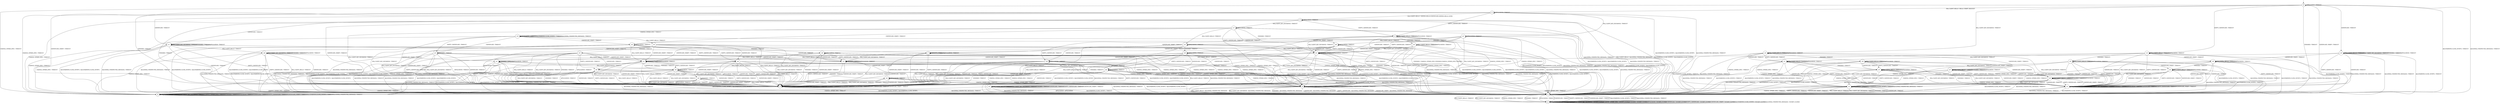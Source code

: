 digraph g {

	s0 [shape="circle" label="s0"];
	s1 [shape="circle" label="s1"];
	s2 [shape="circle" label="s2"];
	s3 [shape="circle" label="s3"];
	s4 [shape="circle" label="s4"];
	s5 [shape="circle" label="s5"];
	s6 [shape="circle" label="s6"];
	s7 [shape="circle" label="s7"];
	s8 [shape="circle" label="s8"];
	s9 [shape="circle" label="s9"];
	s10 [shape="circle" label="s10"];
	s11 [shape="circle" label="s11"];
	s12 [shape="circle" label="s12"];
	s13 [shape="circle" label="s13"];
	s14 [shape="circle" label="s14"];
	s15 [shape="circle" label="s15"];
	s16 [shape="circle" label="s16"];
	s17 [shape="circle" label="s17"];
	s18 [shape="circle" label="s18"];
	s19 [shape="circle" label="s19"];
	s20 [shape="circle" label="s20"];
	s21 [shape="circle" label="s21"];
	s22 [shape="circle" label="s22"];
	s23 [shape="circle" label="s23"];
	s24 [shape="circle" label="s24"];
	s25 [shape="circle" label="s25"];
	s26 [shape="circle" label="s26"];
	s27 [shape="circle" label="s27"];
	s28 [shape="circle" label="s28"];
	s29 [shape="circle" label="s29"];
	s30 [shape="circle" label="s30"];
	s31 [shape="circle" label="s31"];
	s32 [shape="circle" label="s32"];
	s33 [shape="circle" label="s33"];
	s34 [shape="circle" label="s34"];
	s35 [shape="circle" label="s35"];
	s36 [shape="circle" label="s36"];
	s37 [shape="circle" label="s37"];
	s38 [shape="circle" label="s38"];
	s39 [shape="circle" label="s39"];
	s40 [shape="circle" label="s40"];
	s41 [shape="circle" label="s41"];
	s42 [shape="circle" label="s42"];
	s43 [shape="circle" label="s43"];
	s44 [shape="circle" label="s44"];
	s45 [shape="circle" label="s45"];
	s46 [shape="circle" label="s46"];
	s47 [shape="circle" label="s47"];
	s48 [shape="circle" label="s48"];
	s0 -> s1 [label="RSA_CLIENT_HELLO / HELLO_VERIFY_REQUEST"];
	s0 -> s10 [label="RSA_CLIENT_KEY_EXCHANGE / TIMEOUT"];
	s0 -> s9 [label="CHANGE_CIPHER_SPEC / TIMEOUT"];
	s0 -> s13 [label="FINISHED / TIMEOUT"];
	s0 -> s0 [label="APPLICATION / TIMEOUT"];
	s0 -> s16 [label="CERTIFICATE / TIMEOUT"];
	s0 -> s14 [label="EMPTY_CERTIFICATE / TIMEOUT"];
	s0 -> s13 [label="CERTIFICATE_VERIFY / TIMEOUT"];
	s0 -> s3 [label="Alert(WARNING,CLOSE_NOTIFY) / TIMEOUT"];
	s0 -> s3 [label="Alert(FATAL,UNEXPECTED_MESSAGE) / TIMEOUT"];
	s1 -> s2 [label="RSA_CLIENT_HELLO / SERVER_HELLO,CERTIFICATE,SERVER_HELLO_DONE"];
	s1 -> s15 [label="RSA_CLIENT_KEY_EXCHANGE / TIMEOUT"];
	s1 -> s9 [label="CHANGE_CIPHER_SPEC / TIMEOUT"];
	s1 -> s8 [label="FINISHED / TIMEOUT"];
	s1 -> s1 [label="APPLICATION / TIMEOUT"];
	s1 -> s11 [label="CERTIFICATE / TIMEOUT"];
	s1 -> s5 [label="EMPTY_CERTIFICATE / TIMEOUT"];
	s1 -> s8 [label="CERTIFICATE_VERIFY / TIMEOUT"];
	s1 -> s3 [label="Alert(WARNING,CLOSE_NOTIFY) / Alert(WARNING,CLOSE_NOTIFY)"];
	s1 -> s3 [label="Alert(FATAL,UNEXPECTED_MESSAGE) / TIMEOUT"];
	s2 -> s3 [label="RSA_CLIENT_HELLO / Alert(FATAL,UNEXPECTED_MESSAGE)"];
	s2 -> s17 [label="RSA_CLIENT_KEY_EXCHANGE / TIMEOUT"];
	s2 -> s9 [label="CHANGE_CIPHER_SPEC / TIMEOUT"];
	s2 -> s8 [label="FINISHED / TIMEOUT"];
	s2 -> s2 [label="APPLICATION / TIMEOUT"];
	s2 -> s11 [label="CERTIFICATE / TIMEOUT"];
	s2 -> s5 [label="EMPTY_CERTIFICATE / TIMEOUT"];
	s2 -> s8 [label="CERTIFICATE_VERIFY / TIMEOUT"];
	s2 -> s3 [label="Alert(WARNING,CLOSE_NOTIFY) / Alert(WARNING,CLOSE_NOTIFY)"];
	s2 -> s3 [label="Alert(FATAL,UNEXPECTED_MESSAGE) / TIMEOUT"];
	s3 -> s4 [label="RSA_CLIENT_HELLO / TIMEOUT"];
	s3 -> s4 [label="RSA_CLIENT_KEY_EXCHANGE / TIMEOUT"];
	s3 -> s4 [label="CHANGE_CIPHER_SPEC / TIMEOUT"];
	s3 -> s4 [label="FINISHED / TIMEOUT"];
	s3 -> s4 [label="APPLICATION / TIMEOUT"];
	s3 -> s4 [label="CERTIFICATE / TIMEOUT"];
	s3 -> s4 [label="EMPTY_CERTIFICATE / TIMEOUT"];
	s3 -> s4 [label="CERTIFICATE_VERIFY / TIMEOUT"];
	s3 -> s4 [label="Alert(WARNING,CLOSE_NOTIFY) / TIMEOUT"];
	s3 -> s4 [label="Alert(FATAL,UNEXPECTED_MESSAGE) / TIMEOUT"];
	s4 -> s4 [label="RSA_CLIENT_HELLO / SOCKET_CLOSED"];
	s4 -> s4 [label="RSA_CLIENT_KEY_EXCHANGE / SOCKET_CLOSED"];
	s4 -> s4 [label="CHANGE_CIPHER_SPEC / SOCKET_CLOSED"];
	s4 -> s4 [label="FINISHED / SOCKET_CLOSED"];
	s4 -> s4 [label="APPLICATION / SOCKET_CLOSED"];
	s4 -> s4 [label="CERTIFICATE / SOCKET_CLOSED"];
	s4 -> s4 [label="EMPTY_CERTIFICATE / SOCKET_CLOSED"];
	s4 -> s4 [label="CERTIFICATE_VERIFY / SOCKET_CLOSED"];
	s4 -> s4 [label="Alert(WARNING,CLOSE_NOTIFY) / SOCKET_CLOSED"];
	s4 -> s4 [label="Alert(FATAL,UNEXPECTED_MESSAGE) / SOCKET_CLOSED"];
	s5 -> s5 [label="RSA_CLIENT_HELLO / TIMEOUT"];
	s5 -> s22 [label="RSA_CLIENT_KEY_EXCHANGE / TIMEOUT"];
	s5 -> s6 [label="CHANGE_CIPHER_SPEC / TIMEOUT"];
	s5 -> s35 [label="FINISHED / TIMEOUT"];
	s5 -> s5 [label="APPLICATION / TIMEOUT"];
	s5 -> s8 [label="CERTIFICATE / TIMEOUT"];
	s5 -> s8 [label="EMPTY_CERTIFICATE / TIMEOUT"];
	s5 -> s7 [label="CERTIFICATE_VERIFY / TIMEOUT"];
	s5 -> s3 [label="Alert(WARNING,CLOSE_NOTIFY) / Alert(WARNING,CLOSE_NOTIFY)"];
	s5 -> s3 [label="Alert(FATAL,UNEXPECTED_MESSAGE) / TIMEOUT"];
	s6 -> s3 [label="RSA_CLIENT_HELLO / Alert(FATAL,UNEXPECTED_MESSAGE)"];
	s6 -> s3 [label="RSA_CLIENT_KEY_EXCHANGE / Alert(FATAL,UNEXPECTED_MESSAGE)"];
	s6 -> s9 [label="CHANGE_CIPHER_SPEC / TIMEOUT"];
	s6 -> s3 [label="FINISHED / Alert(FATAL,UNEXPECTED_MESSAGE)"];
	s6 -> s6 [label="APPLICATION / TIMEOUT"];
	s6 -> s3 [label="CERTIFICATE / Alert(FATAL,UNEXPECTED_MESSAGE)"];
	s6 -> s3 [label="EMPTY_CERTIFICATE / Alert(FATAL,UNEXPECTED_MESSAGE)"];
	s6 -> s3 [label="CERTIFICATE_VERIFY / Alert(FATAL,UNEXPECTED_MESSAGE)"];
	s6 -> s6 [label="Alert(WARNING,CLOSE_NOTIFY) / TIMEOUT"];
	s6 -> s6 [label="Alert(FATAL,UNEXPECTED_MESSAGE) / TIMEOUT"];
	s7 -> s47 [label="RSA_CLIENT_HELLO / TIMEOUT"];
	s7 -> s24 [label="RSA_CLIENT_KEY_EXCHANGE / TIMEOUT"];
	s7 -> s6 [label="CHANGE_CIPHER_SPEC / TIMEOUT"];
	s7 -> s7 [label="FINISHED / TIMEOUT"];
	s7 -> s7 [label="APPLICATION / TIMEOUT"];
	s7 -> s8 [label="CERTIFICATE / TIMEOUT"];
	s7 -> s8 [label="EMPTY_CERTIFICATE / TIMEOUT"];
	s7 -> s8 [label="CERTIFICATE_VERIFY / TIMEOUT"];
	s7 -> s3 [label="Alert(WARNING,CLOSE_NOTIFY) / Alert(WARNING,CLOSE_NOTIFY)"];
	s7 -> s3 [label="Alert(FATAL,UNEXPECTED_MESSAGE) / TIMEOUT"];
	s8 -> s8 [label="RSA_CLIENT_HELLO / TIMEOUT"];
	s8 -> s8 [label="RSA_CLIENT_KEY_EXCHANGE / TIMEOUT"];
	s8 -> s9 [label="CHANGE_CIPHER_SPEC / TIMEOUT"];
	s8 -> s8 [label="FINISHED / TIMEOUT"];
	s8 -> s8 [label="APPLICATION / TIMEOUT"];
	s8 -> s8 [label="CERTIFICATE / TIMEOUT"];
	s8 -> s8 [label="EMPTY_CERTIFICATE / TIMEOUT"];
	s8 -> s8 [label="CERTIFICATE_VERIFY / TIMEOUT"];
	s8 -> s3 [label="Alert(WARNING,CLOSE_NOTIFY) / Alert(WARNING,CLOSE_NOTIFY)"];
	s8 -> s3 [label="Alert(FATAL,UNEXPECTED_MESSAGE) / TIMEOUT"];
	s9 -> s9 [label="RSA_CLIENT_HELLO / TIMEOUT"];
	s9 -> s9 [label="RSA_CLIENT_KEY_EXCHANGE / TIMEOUT"];
	s9 -> s9 [label="CHANGE_CIPHER_SPEC / TIMEOUT"];
	s9 -> s9 [label="FINISHED / TIMEOUT"];
	s9 -> s9 [label="APPLICATION / TIMEOUT"];
	s9 -> s9 [label="CERTIFICATE / TIMEOUT"];
	s9 -> s9 [label="EMPTY_CERTIFICATE / TIMEOUT"];
	s9 -> s9 [label="CERTIFICATE_VERIFY / TIMEOUT"];
	s9 -> s9 [label="Alert(WARNING,CLOSE_NOTIFY) / TIMEOUT"];
	s9 -> s9 [label="Alert(FATAL,UNEXPECTED_MESSAGE) / TIMEOUT"];
	s10 -> s10 [label="RSA_CLIENT_HELLO / TIMEOUT"];
	s10 -> s13 [label="RSA_CLIENT_KEY_EXCHANGE / TIMEOUT"];
	s10 -> s12 [label="CHANGE_CIPHER_SPEC / TIMEOUT"];
	s10 -> s36 [label="FINISHED / TIMEOUT"];
	s10 -> s10 [label="APPLICATION / TIMEOUT"];
	s10 -> s21 [label="CERTIFICATE / TIMEOUT"];
	s10 -> s21 [label="EMPTY_CERTIFICATE / TIMEOUT"];
	s10 -> s27 [label="CERTIFICATE_VERIFY / TIMEOUT"];
	s10 -> s3 [label="Alert(WARNING,CLOSE_NOTIFY) / TIMEOUT"];
	s10 -> s3 [label="Alert(FATAL,UNEXPECTED_MESSAGE) / TIMEOUT"];
	s11 -> s46 [label="RSA_CLIENT_HELLO / TIMEOUT"];
	s11 -> s11 [label="RSA_CLIENT_KEY_EXCHANGE / TIMEOUT"];
	s11 -> s9 [label="CHANGE_CIPHER_SPEC / TIMEOUT"];
	s11 -> s11 [label="FINISHED / TIMEOUT"];
	s11 -> s11 [label="APPLICATION / TIMEOUT"];
	s11 -> s8 [label="CERTIFICATE / TIMEOUT"];
	s11 -> s8 [label="EMPTY_CERTIFICATE / TIMEOUT"];
	s11 -> s7 [label="CERTIFICATE_VERIFY / TIMEOUT"];
	s11 -> s3 [label="Alert(WARNING,CLOSE_NOTIFY) / Alert(WARNING,CLOSE_NOTIFY)"];
	s11 -> s3 [label="Alert(FATAL,UNEXPECTED_MESSAGE) / TIMEOUT"];
	s12 -> s3 [label="RSA_CLIENT_HELLO / TIMEOUT"];
	s12 -> s3 [label="RSA_CLIENT_KEY_EXCHANGE / TIMEOUT"];
	s12 -> s9 [label="CHANGE_CIPHER_SPEC / TIMEOUT"];
	s12 -> s3 [label="FINISHED / TIMEOUT"];
	s12 -> s12 [label="APPLICATION / TIMEOUT"];
	s12 -> s3 [label="CERTIFICATE / TIMEOUT"];
	s12 -> s3 [label="EMPTY_CERTIFICATE / TIMEOUT"];
	s12 -> s3 [label="CERTIFICATE_VERIFY / TIMEOUT"];
	s12 -> s12 [label="Alert(WARNING,CLOSE_NOTIFY) / TIMEOUT"];
	s12 -> s12 [label="Alert(FATAL,UNEXPECTED_MESSAGE) / TIMEOUT"];
	s13 -> s13 [label="RSA_CLIENT_HELLO / TIMEOUT"];
	s13 -> s13 [label="RSA_CLIENT_KEY_EXCHANGE / TIMEOUT"];
	s13 -> s9 [label="CHANGE_CIPHER_SPEC / TIMEOUT"];
	s13 -> s13 [label="FINISHED / TIMEOUT"];
	s13 -> s13 [label="APPLICATION / TIMEOUT"];
	s13 -> s13 [label="CERTIFICATE / TIMEOUT"];
	s13 -> s13 [label="EMPTY_CERTIFICATE / TIMEOUT"];
	s13 -> s13 [label="CERTIFICATE_VERIFY / TIMEOUT"];
	s13 -> s3 [label="Alert(WARNING,CLOSE_NOTIFY) / TIMEOUT"];
	s13 -> s3 [label="Alert(FATAL,UNEXPECTED_MESSAGE) / TIMEOUT"];
	s14 -> s14 [label="RSA_CLIENT_HELLO / TIMEOUT"];
	s14 -> s21 [label="RSA_CLIENT_KEY_EXCHANGE / TIMEOUT"];
	s14 -> s12 [label="CHANGE_CIPHER_SPEC / TIMEOUT"];
	s14 -> s42 [label="FINISHED / TIMEOUT"];
	s14 -> s14 [label="APPLICATION / TIMEOUT"];
	s14 -> s13 [label="CERTIFICATE / TIMEOUT"];
	s14 -> s13 [label="EMPTY_CERTIFICATE / TIMEOUT"];
	s14 -> s29 [label="CERTIFICATE_VERIFY / TIMEOUT"];
	s14 -> s3 [label="Alert(WARNING,CLOSE_NOTIFY) / TIMEOUT"];
	s14 -> s3 [label="Alert(FATAL,UNEXPECTED_MESSAGE) / TIMEOUT"];
	s15 -> s25 [label="RSA_CLIENT_HELLO / TIMEOUT"];
	s15 -> s8 [label="RSA_CLIENT_KEY_EXCHANGE / TIMEOUT"];
	s15 -> s6 [label="CHANGE_CIPHER_SPEC / TIMEOUT"];
	s15 -> s48 [label="FINISHED / TIMEOUT"];
	s15 -> s15 [label="APPLICATION / TIMEOUT"];
	s15 -> s22 [label="CERTIFICATE / TIMEOUT"];
	s15 -> s22 [label="EMPTY_CERTIFICATE / TIMEOUT"];
	s15 -> s20 [label="CERTIFICATE_VERIFY / TIMEOUT"];
	s15 -> s3 [label="Alert(WARNING,CLOSE_NOTIFY) / Alert(WARNING,CLOSE_NOTIFY)"];
	s15 -> s3 [label="Alert(FATAL,UNEXPECTED_MESSAGE) / TIMEOUT"];
	s16 -> s16 [label="RSA_CLIENT_HELLO / TIMEOUT"];
	s16 -> s16 [label="RSA_CLIENT_KEY_EXCHANGE / TIMEOUT"];
	s16 -> s9 [label="CHANGE_CIPHER_SPEC / TIMEOUT"];
	s16 -> s16 [label="FINISHED / TIMEOUT"];
	s16 -> s16 [label="APPLICATION / TIMEOUT"];
	s16 -> s13 [label="CERTIFICATE / TIMEOUT"];
	s16 -> s13 [label="EMPTY_CERTIFICATE / TIMEOUT"];
	s16 -> s29 [label="CERTIFICATE_VERIFY / TIMEOUT"];
	s16 -> s3 [label="Alert(WARNING,CLOSE_NOTIFY) / TIMEOUT"];
	s16 -> s3 [label="Alert(FATAL,UNEXPECTED_MESSAGE) / TIMEOUT"];
	s17 -> s25 [label="RSA_CLIENT_HELLO / TIMEOUT"];
	s17 -> s8 [label="RSA_CLIENT_KEY_EXCHANGE / TIMEOUT"];
	s17 -> s18 [label="CHANGE_CIPHER_SPEC / TIMEOUT"];
	s17 -> s48 [label="FINISHED / TIMEOUT"];
	s17 -> s17 [label="APPLICATION / TIMEOUT"];
	s17 -> s22 [label="CERTIFICATE / TIMEOUT"];
	s17 -> s22 [label="EMPTY_CERTIFICATE / TIMEOUT"];
	s17 -> s20 [label="CERTIFICATE_VERIFY / TIMEOUT"];
	s17 -> s3 [label="Alert(WARNING,CLOSE_NOTIFY) / Alert(WARNING,CLOSE_NOTIFY)"];
	s17 -> s3 [label="Alert(FATAL,UNEXPECTED_MESSAGE) / TIMEOUT"];
	s18 -> s32 [label="RSA_CLIENT_HELLO / TIMEOUT"];
	s18 -> s8 [label="RSA_CLIENT_KEY_EXCHANGE / TIMEOUT"];
	s18 -> s9 [label="CHANGE_CIPHER_SPEC / TIMEOUT"];
	s18 -> s19 [label="FINISHED / CHANGE_CIPHER_SPEC,FINISHED,CHANGE_CIPHER_SPEC,FINISHED"];
	s18 -> s18 [label="APPLICATION / TIMEOUT"];
	s18 -> s23 [label="CERTIFICATE / TIMEOUT"];
	s18 -> s23 [label="EMPTY_CERTIFICATE / TIMEOUT"];
	s18 -> s20 [label="CERTIFICATE_VERIFY / TIMEOUT"];
	s18 -> s18 [label="Alert(WARNING,CLOSE_NOTIFY) / TIMEOUT"];
	s18 -> s18 [label="Alert(FATAL,UNEXPECTED_MESSAGE) / TIMEOUT"];
	s19 -> s19 [label="RSA_CLIENT_HELLO / TIMEOUT"];
	s19 -> s19 [label="RSA_CLIENT_KEY_EXCHANGE / TIMEOUT"];
	s19 -> s9 [label="CHANGE_CIPHER_SPEC / TIMEOUT"];
	s19 -> s19 [label="FINISHED / TIMEOUT"];
	s19 -> s3 [label="APPLICATION / APPLICATION"];
	s19 -> s19 [label="CERTIFICATE / TIMEOUT"];
	s19 -> s19 [label="EMPTY_CERTIFICATE / TIMEOUT"];
	s19 -> s19 [label="CERTIFICATE_VERIFY / TIMEOUT"];
	s19 -> s3 [label="Alert(WARNING,CLOSE_NOTIFY) / TIMEOUT"];
	s19 -> s3 [label="Alert(FATAL,UNEXPECTED_MESSAGE) / TIMEOUT"];
	s20 -> s31 [label="RSA_CLIENT_HELLO / TIMEOUT"];
	s20 -> s8 [label="RSA_CLIENT_KEY_EXCHANGE / TIMEOUT"];
	s20 -> s6 [label="CHANGE_CIPHER_SPEC / TIMEOUT"];
	s20 -> s38 [label="FINISHED / TIMEOUT"];
	s20 -> s20 [label="APPLICATION / TIMEOUT"];
	s20 -> s24 [label="CERTIFICATE / TIMEOUT"];
	s20 -> s24 [label="EMPTY_CERTIFICATE / TIMEOUT"];
	s20 -> s8 [label="CERTIFICATE_VERIFY / TIMEOUT"];
	s20 -> s3 [label="Alert(WARNING,CLOSE_NOTIFY) / Alert(WARNING,CLOSE_NOTIFY)"];
	s20 -> s3 [label="Alert(FATAL,UNEXPECTED_MESSAGE) / TIMEOUT"];
	s21 -> s21 [label="RSA_CLIENT_HELLO / TIMEOUT"];
	s21 -> s13 [label="RSA_CLIENT_KEY_EXCHANGE / TIMEOUT"];
	s21 -> s12 [label="CHANGE_CIPHER_SPEC / TIMEOUT"];
	s21 -> s37 [label="FINISHED / TIMEOUT"];
	s21 -> s21 [label="APPLICATION / TIMEOUT"];
	s21 -> s13 [label="CERTIFICATE / TIMEOUT"];
	s21 -> s13 [label="EMPTY_CERTIFICATE / TIMEOUT"];
	s21 -> s28 [label="CERTIFICATE_VERIFY / TIMEOUT"];
	s21 -> s3 [label="Alert(WARNING,CLOSE_NOTIFY) / TIMEOUT"];
	s21 -> s3 [label="Alert(FATAL,UNEXPECTED_MESSAGE) / TIMEOUT"];
	s22 -> s26 [label="RSA_CLIENT_HELLO / TIMEOUT"];
	s22 -> s8 [label="RSA_CLIENT_KEY_EXCHANGE / TIMEOUT"];
	s22 -> s6 [label="CHANGE_CIPHER_SPEC / TIMEOUT"];
	s22 -> s22 [label="FINISHED / TIMEOUT"];
	s22 -> s22 [label="APPLICATION / TIMEOUT"];
	s22 -> s8 [label="CERTIFICATE / TIMEOUT"];
	s22 -> s8 [label="EMPTY_CERTIFICATE / TIMEOUT"];
	s22 -> s24 [label="CERTIFICATE_VERIFY / TIMEOUT"];
	s22 -> s3 [label="Alert(WARNING,CLOSE_NOTIFY) / Alert(WARNING,CLOSE_NOTIFY)"];
	s22 -> s3 [label="Alert(FATAL,UNEXPECTED_MESSAGE) / TIMEOUT"];
	s23 -> s40 [label="RSA_CLIENT_HELLO / TIMEOUT"];
	s23 -> s8 [label="RSA_CLIENT_KEY_EXCHANGE / TIMEOUT"];
	s23 -> s6 [label="CHANGE_CIPHER_SPEC / TIMEOUT"];
	s23 -> s23 [label="FINISHED / TIMEOUT"];
	s23 -> s8 [label="APPLICATION / TIMEOUT"];
	s23 -> s8 [label="CERTIFICATE / TIMEOUT"];
	s23 -> s8 [label="EMPTY_CERTIFICATE / TIMEOUT"];
	s23 -> s24 [label="CERTIFICATE_VERIFY / TIMEOUT"];
	s23 -> s3 [label="Alert(WARNING,CLOSE_NOTIFY) / Alert(WARNING,CLOSE_NOTIFY)"];
	s23 -> s3 [label="Alert(FATAL,UNEXPECTED_MESSAGE) / TIMEOUT"];
	s24 -> s43 [label="RSA_CLIENT_HELLO / TIMEOUT"];
	s24 -> s8 [label="RSA_CLIENT_KEY_EXCHANGE / TIMEOUT"];
	s24 -> s6 [label="CHANGE_CIPHER_SPEC / TIMEOUT"];
	s24 -> s24 [label="FINISHED / TIMEOUT"];
	s24 -> s24 [label="APPLICATION / TIMEOUT"];
	s24 -> s8 [label="CERTIFICATE / TIMEOUT"];
	s24 -> s8 [label="EMPTY_CERTIFICATE / TIMEOUT"];
	s24 -> s8 [label="CERTIFICATE_VERIFY / TIMEOUT"];
	s24 -> s3 [label="Alert(WARNING,CLOSE_NOTIFY) / Alert(WARNING,CLOSE_NOTIFY)"];
	s24 -> s3 [label="Alert(FATAL,UNEXPECTED_MESSAGE) / TIMEOUT"];
	s25 -> s8 [label="RSA_CLIENT_HELLO / TIMEOUT"];
	s25 -> s8 [label="RSA_CLIENT_KEY_EXCHANGE / TIMEOUT"];
	s25 -> s6 [label="CHANGE_CIPHER_SPEC / TIMEOUT"];
	s25 -> s30 [label="FINISHED / TIMEOUT"];
	s25 -> s25 [label="APPLICATION / TIMEOUT"];
	s25 -> s26 [label="CERTIFICATE / TIMEOUT"];
	s25 -> s26 [label="EMPTY_CERTIFICATE / TIMEOUT"];
	s25 -> s31 [label="CERTIFICATE_VERIFY / TIMEOUT"];
	s25 -> s3 [label="Alert(WARNING,CLOSE_NOTIFY) / Alert(WARNING,CLOSE_NOTIFY)"];
	s25 -> s3 [label="Alert(FATAL,UNEXPECTED_MESSAGE) / TIMEOUT"];
	s26 -> s8 [label="RSA_CLIENT_HELLO / TIMEOUT"];
	s26 -> s8 [label="RSA_CLIENT_KEY_EXCHANGE / TIMEOUT"];
	s26 -> s6 [label="CHANGE_CIPHER_SPEC / TIMEOUT"];
	s26 -> s44 [label="FINISHED / TIMEOUT"];
	s26 -> s26 [label="APPLICATION / TIMEOUT"];
	s26 -> s8 [label="CERTIFICATE / TIMEOUT"];
	s26 -> s8 [label="EMPTY_CERTIFICATE / TIMEOUT"];
	s26 -> s43 [label="CERTIFICATE_VERIFY / TIMEOUT"];
	s26 -> s3 [label="Alert(WARNING,CLOSE_NOTIFY) / Alert(WARNING,CLOSE_NOTIFY)"];
	s26 -> s3 [label="Alert(FATAL,UNEXPECTED_MESSAGE) / TIMEOUT"];
	s27 -> s27 [label="RSA_CLIENT_HELLO / TIMEOUT"];
	s27 -> s13 [label="RSA_CLIENT_KEY_EXCHANGE / TIMEOUT"];
	s27 -> s12 [label="CHANGE_CIPHER_SPEC / TIMEOUT"];
	s27 -> s27 [label="FINISHED / TIMEOUT"];
	s27 -> s27 [label="APPLICATION / TIMEOUT"];
	s27 -> s28 [label="CERTIFICATE / TIMEOUT"];
	s27 -> s28 [label="EMPTY_CERTIFICATE / TIMEOUT"];
	s27 -> s13 [label="CERTIFICATE_VERIFY / TIMEOUT"];
	s27 -> s3 [label="Alert(WARNING,CLOSE_NOTIFY) / TIMEOUT"];
	s27 -> s3 [label="Alert(FATAL,UNEXPECTED_MESSAGE) / TIMEOUT"];
	s28 -> s28 [label="RSA_CLIENT_HELLO / TIMEOUT"];
	s28 -> s13 [label="RSA_CLIENT_KEY_EXCHANGE / TIMEOUT"];
	s28 -> s12 [label="CHANGE_CIPHER_SPEC / TIMEOUT"];
	s28 -> s28 [label="FINISHED / TIMEOUT"];
	s28 -> s28 [label="APPLICATION / TIMEOUT"];
	s28 -> s13 [label="CERTIFICATE / TIMEOUT"];
	s28 -> s13 [label="EMPTY_CERTIFICATE / TIMEOUT"];
	s28 -> s13 [label="CERTIFICATE_VERIFY / TIMEOUT"];
	s28 -> s3 [label="Alert(WARNING,CLOSE_NOTIFY) / TIMEOUT"];
	s28 -> s3 [label="Alert(FATAL,UNEXPECTED_MESSAGE) / TIMEOUT"];
	s29 -> s29 [label="RSA_CLIENT_HELLO / TIMEOUT"];
	s29 -> s28 [label="RSA_CLIENT_KEY_EXCHANGE / TIMEOUT"];
	s29 -> s12 [label="CHANGE_CIPHER_SPEC / TIMEOUT"];
	s29 -> s34 [label="FINISHED / TIMEOUT"];
	s29 -> s29 [label="APPLICATION / TIMEOUT"];
	s29 -> s13 [label="CERTIFICATE / TIMEOUT"];
	s29 -> s13 [label="EMPTY_CERTIFICATE / TIMEOUT"];
	s29 -> s13 [label="CERTIFICATE_VERIFY / TIMEOUT"];
	s29 -> s3 [label="Alert(WARNING,CLOSE_NOTIFY) / TIMEOUT"];
	s29 -> s3 [label="Alert(FATAL,UNEXPECTED_MESSAGE) / TIMEOUT"];
	s30 -> s8 [label="RSA_CLIENT_HELLO / TIMEOUT"];
	s30 -> s8 [label="RSA_CLIENT_KEY_EXCHANGE / TIMEOUT"];
	s30 -> s6 [label="CHANGE_CIPHER_SPEC / TIMEOUT"];
	s30 -> s8 [label="FINISHED / TIMEOUT"];
	s30 -> s30 [label="APPLICATION / TIMEOUT"];
	s30 -> s44 [label="CERTIFICATE / TIMEOUT"];
	s30 -> s44 [label="EMPTY_CERTIFICATE / TIMEOUT"];
	s30 -> s31 [label="CERTIFICATE_VERIFY / TIMEOUT"];
	s30 -> s3 [label="Alert(WARNING,CLOSE_NOTIFY) / Alert(WARNING,CLOSE_NOTIFY)"];
	s30 -> s3 [label="Alert(FATAL,UNEXPECTED_MESSAGE) / TIMEOUT"];
	s31 -> s8 [label="RSA_CLIENT_HELLO / TIMEOUT"];
	s31 -> s8 [label="RSA_CLIENT_KEY_EXCHANGE / TIMEOUT"];
	s31 -> s6 [label="CHANGE_CIPHER_SPEC / TIMEOUT"];
	s31 -> s31 [label="FINISHED / TIMEOUT"];
	s31 -> s31 [label="APPLICATION / TIMEOUT"];
	s31 -> s43 [label="CERTIFICATE / TIMEOUT"];
	s31 -> s43 [label="EMPTY_CERTIFICATE / TIMEOUT"];
	s31 -> s8 [label="CERTIFICATE_VERIFY / TIMEOUT"];
	s31 -> s3 [label="Alert(WARNING,CLOSE_NOTIFY) / Alert(WARNING,CLOSE_NOTIFY)"];
	s31 -> s3 [label="Alert(FATAL,UNEXPECTED_MESSAGE) / TIMEOUT"];
	s32 -> s8 [label="RSA_CLIENT_HELLO / TIMEOUT"];
	s32 -> s8 [label="RSA_CLIENT_KEY_EXCHANGE / TIMEOUT"];
	s32 -> s6 [label="CHANGE_CIPHER_SPEC / TIMEOUT"];
	s32 -> s33 [label="FINISHED / TIMEOUT"];
	s32 -> s8 [label="APPLICATION / TIMEOUT"];
	s32 -> s40 [label="CERTIFICATE / TIMEOUT"];
	s32 -> s40 [label="EMPTY_CERTIFICATE / TIMEOUT"];
	s32 -> s31 [label="CERTIFICATE_VERIFY / TIMEOUT"];
	s32 -> s3 [label="Alert(WARNING,CLOSE_NOTIFY) / Alert(WARNING,CLOSE_NOTIFY)"];
	s32 -> s3 [label="Alert(FATAL,UNEXPECTED_MESSAGE) / TIMEOUT"];
	s33 -> s8 [label="RSA_CLIENT_HELLO / TIMEOUT"];
	s33 -> s8 [label="RSA_CLIENT_KEY_EXCHANGE / TIMEOUT"];
	s33 -> s6 [label="CHANGE_CIPHER_SPEC / TIMEOUT"];
	s33 -> s8 [label="FINISHED / TIMEOUT"];
	s33 -> s8 [label="APPLICATION / TIMEOUT"];
	s33 -> s39 [label="CERTIFICATE / TIMEOUT"];
	s33 -> s39 [label="EMPTY_CERTIFICATE / TIMEOUT"];
	s33 -> s31 [label="CERTIFICATE_VERIFY / TIMEOUT"];
	s33 -> s3 [label="Alert(WARNING,CLOSE_NOTIFY) / Alert(WARNING,CLOSE_NOTIFY)"];
	s33 -> s3 [label="Alert(FATAL,UNEXPECTED_MESSAGE) / TIMEOUT"];
	s34 -> s34 [label="RSA_CLIENT_HELLO / TIMEOUT"];
	s34 -> s28 [label="RSA_CLIENT_KEY_EXCHANGE / TIMEOUT"];
	s34 -> s12 [label="CHANGE_CIPHER_SPEC / TIMEOUT"];
	s34 -> s13 [label="FINISHED / TIMEOUT"];
	s34 -> s34 [label="APPLICATION / TIMEOUT"];
	s34 -> s13 [label="CERTIFICATE / TIMEOUT"];
	s34 -> s13 [label="EMPTY_CERTIFICATE / TIMEOUT"];
	s34 -> s13 [label="CERTIFICATE_VERIFY / TIMEOUT"];
	s34 -> s3 [label="Alert(WARNING,CLOSE_NOTIFY) / TIMEOUT"];
	s34 -> s3 [label="Alert(FATAL,UNEXPECTED_MESSAGE) / TIMEOUT"];
	s35 -> s35 [label="RSA_CLIENT_HELLO / TIMEOUT"];
	s35 -> s22 [label="RSA_CLIENT_KEY_EXCHANGE / TIMEOUT"];
	s35 -> s6 [label="CHANGE_CIPHER_SPEC / TIMEOUT"];
	s35 -> s8 [label="FINISHED / TIMEOUT"];
	s35 -> s35 [label="APPLICATION / TIMEOUT"];
	s35 -> s8 [label="CERTIFICATE / TIMEOUT"];
	s35 -> s8 [label="EMPTY_CERTIFICATE / TIMEOUT"];
	s35 -> s7 [label="CERTIFICATE_VERIFY / TIMEOUT"];
	s35 -> s3 [label="Alert(WARNING,CLOSE_NOTIFY) / Alert(WARNING,CLOSE_NOTIFY)"];
	s35 -> s3 [label="Alert(FATAL,UNEXPECTED_MESSAGE) / TIMEOUT"];
	s36 -> s36 [label="RSA_CLIENT_HELLO / TIMEOUT"];
	s36 -> s13 [label="RSA_CLIENT_KEY_EXCHANGE / TIMEOUT"];
	s36 -> s12 [label="CHANGE_CIPHER_SPEC / TIMEOUT"];
	s36 -> s13 [label="FINISHED / TIMEOUT"];
	s36 -> s36 [label="APPLICATION / TIMEOUT"];
	s36 -> s37 [label="CERTIFICATE / TIMEOUT"];
	s36 -> s37 [label="EMPTY_CERTIFICATE / TIMEOUT"];
	s36 -> s27 [label="CERTIFICATE_VERIFY / TIMEOUT"];
	s36 -> s3 [label="Alert(WARNING,CLOSE_NOTIFY) / TIMEOUT"];
	s36 -> s3 [label="Alert(FATAL,UNEXPECTED_MESSAGE) / TIMEOUT"];
	s37 -> s37 [label="RSA_CLIENT_HELLO / TIMEOUT"];
	s37 -> s13 [label="RSA_CLIENT_KEY_EXCHANGE / TIMEOUT"];
	s37 -> s12 [label="CHANGE_CIPHER_SPEC / TIMEOUT"];
	s37 -> s13 [label="FINISHED / TIMEOUT"];
	s37 -> s37 [label="APPLICATION / TIMEOUT"];
	s37 -> s13 [label="CERTIFICATE / TIMEOUT"];
	s37 -> s13 [label="EMPTY_CERTIFICATE / TIMEOUT"];
	s37 -> s28 [label="CERTIFICATE_VERIFY / TIMEOUT"];
	s37 -> s3 [label="Alert(WARNING,CLOSE_NOTIFY) / TIMEOUT"];
	s37 -> s3 [label="Alert(FATAL,UNEXPECTED_MESSAGE) / TIMEOUT"];
	s38 -> s31 [label="RSA_CLIENT_HELLO / TIMEOUT"];
	s38 -> s8 [label="RSA_CLIENT_KEY_EXCHANGE / TIMEOUT"];
	s38 -> s6 [label="CHANGE_CIPHER_SPEC / TIMEOUT"];
	s38 -> s8 [label="FINISHED / TIMEOUT"];
	s38 -> s38 [label="APPLICATION / TIMEOUT"];
	s38 -> s24 [label="CERTIFICATE / TIMEOUT"];
	s38 -> s24 [label="EMPTY_CERTIFICATE / TIMEOUT"];
	s38 -> s8 [label="CERTIFICATE_VERIFY / TIMEOUT"];
	s38 -> s3 [label="Alert(WARNING,CLOSE_NOTIFY) / Alert(WARNING,CLOSE_NOTIFY)"];
	s38 -> s3 [label="Alert(FATAL,UNEXPECTED_MESSAGE) / TIMEOUT"];
	s39 -> s8 [label="RSA_CLIENT_HELLO / TIMEOUT"];
	s39 -> s8 [label="RSA_CLIENT_KEY_EXCHANGE / TIMEOUT"];
	s39 -> s6 [label="CHANGE_CIPHER_SPEC / TIMEOUT"];
	s39 -> s8 [label="FINISHED / TIMEOUT"];
	s39 -> s8 [label="APPLICATION / TIMEOUT"];
	s39 -> s8 [label="CERTIFICATE / TIMEOUT"];
	s39 -> s8 [label="EMPTY_CERTIFICATE / TIMEOUT"];
	s39 -> s41 [label="CERTIFICATE_VERIFY / TIMEOUT"];
	s39 -> s3 [label="Alert(WARNING,CLOSE_NOTIFY) / Alert(WARNING,CLOSE_NOTIFY)"];
	s39 -> s3 [label="Alert(FATAL,UNEXPECTED_MESSAGE) / TIMEOUT"];
	s40 -> s8 [label="RSA_CLIENT_HELLO / TIMEOUT"];
	s40 -> s8 [label="RSA_CLIENT_KEY_EXCHANGE / TIMEOUT"];
	s40 -> s6 [label="CHANGE_CIPHER_SPEC / TIMEOUT"];
	s40 -> s39 [label="FINISHED / TIMEOUT"];
	s40 -> s8 [label="APPLICATION / TIMEOUT"];
	s40 -> s8 [label="CERTIFICATE / TIMEOUT"];
	s40 -> s8 [label="EMPTY_CERTIFICATE / TIMEOUT"];
	s40 -> s41 [label="CERTIFICATE_VERIFY / TIMEOUT"];
	s40 -> s3 [label="Alert(WARNING,CLOSE_NOTIFY) / Alert(WARNING,CLOSE_NOTIFY)"];
	s40 -> s3 [label="Alert(FATAL,UNEXPECTED_MESSAGE) / TIMEOUT"];
	s41 -> s8 [label="RSA_CLIENT_HELLO / TIMEOUT"];
	s41 -> s8 [label="RSA_CLIENT_KEY_EXCHANGE / TIMEOUT"];
	s41 -> s6 [label="CHANGE_CIPHER_SPEC / TIMEOUT"];
	s41 -> s41 [label="FINISHED / TIMEOUT"];
	s41 -> s8 [label="APPLICATION / TIMEOUT"];
	s41 -> s8 [label="CERTIFICATE / TIMEOUT"];
	s41 -> s8 [label="EMPTY_CERTIFICATE / TIMEOUT"];
	s41 -> s8 [label="CERTIFICATE_VERIFY / TIMEOUT"];
	s41 -> s3 [label="Alert(WARNING,CLOSE_NOTIFY) / Alert(WARNING,CLOSE_NOTIFY)"];
	s41 -> s3 [label="Alert(FATAL,UNEXPECTED_MESSAGE) / TIMEOUT"];
	s42 -> s42 [label="RSA_CLIENT_HELLO / TIMEOUT"];
	s42 -> s37 [label="RSA_CLIENT_KEY_EXCHANGE / TIMEOUT"];
	s42 -> s12 [label="CHANGE_CIPHER_SPEC / TIMEOUT"];
	s42 -> s13 [label="FINISHED / TIMEOUT"];
	s42 -> s42 [label="APPLICATION / TIMEOUT"];
	s42 -> s13 [label="CERTIFICATE / TIMEOUT"];
	s42 -> s13 [label="EMPTY_CERTIFICATE / TIMEOUT"];
	s42 -> s34 [label="CERTIFICATE_VERIFY / TIMEOUT"];
	s42 -> s3 [label="Alert(WARNING,CLOSE_NOTIFY) / TIMEOUT"];
	s42 -> s3 [label="Alert(FATAL,UNEXPECTED_MESSAGE) / TIMEOUT"];
	s43 -> s8 [label="RSA_CLIENT_HELLO / TIMEOUT"];
	s43 -> s8 [label="RSA_CLIENT_KEY_EXCHANGE / TIMEOUT"];
	s43 -> s6 [label="CHANGE_CIPHER_SPEC / TIMEOUT"];
	s43 -> s45 [label="FINISHED / TIMEOUT"];
	s43 -> s43 [label="APPLICATION / TIMEOUT"];
	s43 -> s8 [label="CERTIFICATE / TIMEOUT"];
	s43 -> s8 [label="EMPTY_CERTIFICATE / TIMEOUT"];
	s43 -> s8 [label="CERTIFICATE_VERIFY / TIMEOUT"];
	s43 -> s3 [label="Alert(WARNING,CLOSE_NOTIFY) / Alert(WARNING,CLOSE_NOTIFY)"];
	s43 -> s3 [label="Alert(FATAL,UNEXPECTED_MESSAGE) / TIMEOUT"];
	s44 -> s8 [label="RSA_CLIENT_HELLO / TIMEOUT"];
	s44 -> s8 [label="RSA_CLIENT_KEY_EXCHANGE / TIMEOUT"];
	s44 -> s6 [label="CHANGE_CIPHER_SPEC / TIMEOUT"];
	s44 -> s8 [label="FINISHED / TIMEOUT"];
	s44 -> s44 [label="APPLICATION / TIMEOUT"];
	s44 -> s8 [label="CERTIFICATE / TIMEOUT"];
	s44 -> s8 [label="EMPTY_CERTIFICATE / TIMEOUT"];
	s44 -> s45 [label="CERTIFICATE_VERIFY / TIMEOUT"];
	s44 -> s3 [label="Alert(WARNING,CLOSE_NOTIFY) / Alert(WARNING,CLOSE_NOTIFY)"];
	s44 -> s3 [label="Alert(FATAL,UNEXPECTED_MESSAGE) / TIMEOUT"];
	s45 -> s8 [label="RSA_CLIENT_HELLO / TIMEOUT"];
	s45 -> s8 [label="RSA_CLIENT_KEY_EXCHANGE / TIMEOUT"];
	s45 -> s6 [label="CHANGE_CIPHER_SPEC / TIMEOUT"];
	s45 -> s8 [label="FINISHED / TIMEOUT"];
	s45 -> s45 [label="APPLICATION / TIMEOUT"];
	s45 -> s8 [label="CERTIFICATE / TIMEOUT"];
	s45 -> s8 [label="EMPTY_CERTIFICATE / TIMEOUT"];
	s45 -> s8 [label="CERTIFICATE_VERIFY / TIMEOUT"];
	s45 -> s3 [label="Alert(WARNING,CLOSE_NOTIFY) / Alert(WARNING,CLOSE_NOTIFY)"];
	s45 -> s3 [label="Alert(FATAL,UNEXPECTED_MESSAGE) / TIMEOUT"];
	s46 -> s8 [label="RSA_CLIENT_HELLO / TIMEOUT"];
	s46 -> s46 [label="RSA_CLIENT_KEY_EXCHANGE / TIMEOUT"];
	s46 -> s9 [label="CHANGE_CIPHER_SPEC / TIMEOUT"];
	s46 -> s46 [label="FINISHED / TIMEOUT"];
	s46 -> s46 [label="APPLICATION / TIMEOUT"];
	s46 -> s8 [label="CERTIFICATE / TIMEOUT"];
	s46 -> s8 [label="EMPTY_CERTIFICATE / TIMEOUT"];
	s46 -> s47 [label="CERTIFICATE_VERIFY / TIMEOUT"];
	s46 -> s3 [label="Alert(WARNING,CLOSE_NOTIFY) / Alert(WARNING,CLOSE_NOTIFY)"];
	s46 -> s3 [label="Alert(FATAL,UNEXPECTED_MESSAGE) / TIMEOUT"];
	s47 -> s8 [label="RSA_CLIENT_HELLO / TIMEOUT"];
	s47 -> s43 [label="RSA_CLIENT_KEY_EXCHANGE / TIMEOUT"];
	s47 -> s6 [label="CHANGE_CIPHER_SPEC / TIMEOUT"];
	s47 -> s47 [label="FINISHED / TIMEOUT"];
	s47 -> s47 [label="APPLICATION / TIMEOUT"];
	s47 -> s8 [label="CERTIFICATE / TIMEOUT"];
	s47 -> s8 [label="EMPTY_CERTIFICATE / TIMEOUT"];
	s47 -> s8 [label="CERTIFICATE_VERIFY / TIMEOUT"];
	s47 -> s3 [label="Alert(WARNING,CLOSE_NOTIFY) / Alert(WARNING,CLOSE_NOTIFY)"];
	s47 -> s3 [label="Alert(FATAL,UNEXPECTED_MESSAGE) / TIMEOUT"];
	s48 -> s30 [label="RSA_CLIENT_HELLO / TIMEOUT"];
	s48 -> s8 [label="RSA_CLIENT_KEY_EXCHANGE / TIMEOUT"];
	s48 -> s6 [label="CHANGE_CIPHER_SPEC / TIMEOUT"];
	s48 -> s8 [label="FINISHED / TIMEOUT"];
	s48 -> s48 [label="APPLICATION / TIMEOUT"];
	s48 -> s22 [label="CERTIFICATE / TIMEOUT"];
	s48 -> s22 [label="EMPTY_CERTIFICATE / TIMEOUT"];
	s48 -> s38 [label="CERTIFICATE_VERIFY / TIMEOUT"];
	s48 -> s3 [label="Alert(WARNING,CLOSE_NOTIFY) / Alert(WARNING,CLOSE_NOTIFY)"];
	s48 -> s3 [label="Alert(FATAL,UNEXPECTED_MESSAGE) / TIMEOUT"];

__start0 [label="" shape="none" width="0" height="0"];
__start0 -> s0;

}
